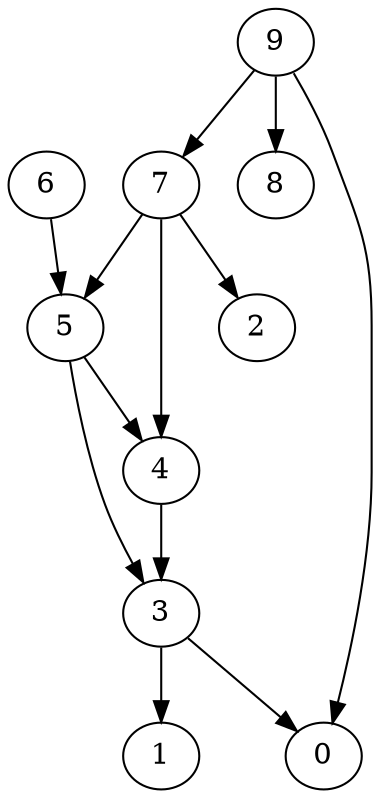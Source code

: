 digraph G {
  graph [splines=true overlap=false]
  node  [shape=ellipse, width=0.3, height=0.3]
  0 [label="0"];
  1 [label="1"];
  2 [label="2"];
  3 [label="3"];
  4 [label="4"];
  5 [label="5"];
  6 [label="6"];
  7 [label="7"];
  8 [label="8"];
  9 [label="9"];
  3 -> 0;
  3 -> 1;
  4 -> 3;
  5 -> 3;
  5 -> 4;
  6 -> 5;
  7 -> 2;
  7 -> 4;
  7 -> 5;
  9 -> 0;
  9 -> 7;
  9 -> 8;
}
